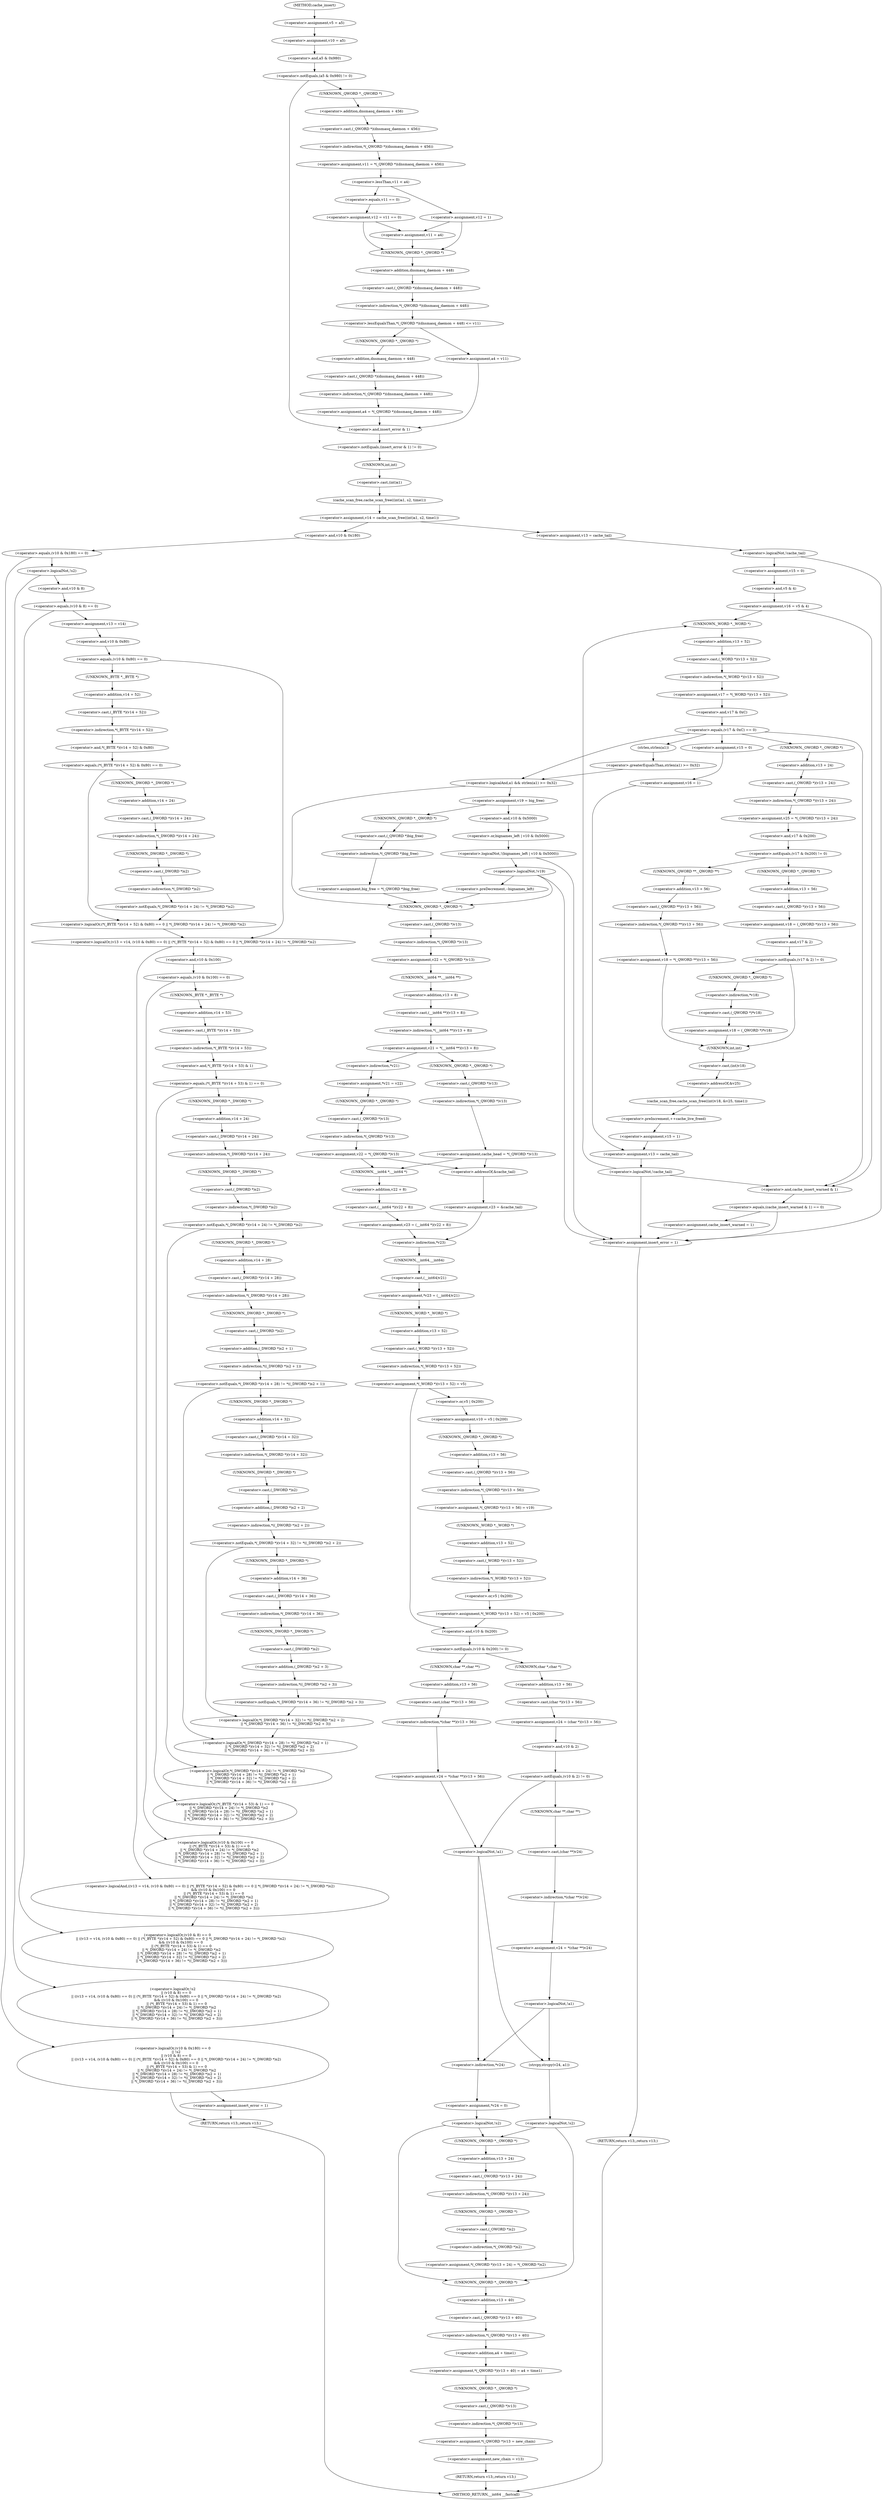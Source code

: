 digraph cache_insert {  
"1000140" [label = "(<operator>.assignment,v5 = a5)" ]
"1000143" [label = "(<operator>.assignment,v10 = a5)" ]
"1000147" [label = "(<operator>.notEquals,(a5 & 0x980) != 0)" ]
"1000148" [label = "(<operator>.and,a5 & 0x980)" ]
"1000153" [label = "(<operator>.assignment,v11 = *(_QWORD *)(dnsmasq_daemon + 456))" ]
"1000155" [label = "(<operator>.indirection,*(_QWORD *)(dnsmasq_daemon + 456))" ]
"1000156" [label = "(<operator>.cast,(_QWORD *)(dnsmasq_daemon + 456))" ]
"1000157" [label = "(UNKNOWN,_QWORD *,_QWORD *)" ]
"1000158" [label = "(<operator>.addition,dnsmasq_daemon + 456)" ]
"1000162" [label = "(<operator>.lessThan,v11 < a4)" ]
"1000165" [label = "(<operator>.assignment,v12 = v11 == 0)" ]
"1000167" [label = "(<operator>.equals,v11 == 0)" ]
"1000171" [label = "(<operator>.assignment,v12 = 1)" ]
"1000176" [label = "(<operator>.assignment,v11 = a4)" ]
"1000180" [label = "(<operator>.lessEqualsThan,*(_QWORD *)(dnsmasq_daemon + 448) <= v11)" ]
"1000181" [label = "(<operator>.indirection,*(_QWORD *)(dnsmasq_daemon + 448))" ]
"1000182" [label = "(<operator>.cast,(_QWORD *)(dnsmasq_daemon + 448))" ]
"1000183" [label = "(UNKNOWN,_QWORD *,_QWORD *)" ]
"1000184" [label = "(<operator>.addition,dnsmasq_daemon + 448)" ]
"1000188" [label = "(<operator>.assignment,a4 = v11)" ]
"1000192" [label = "(<operator>.assignment,a4 = *(_QWORD *)(dnsmasq_daemon + 448))" ]
"1000194" [label = "(<operator>.indirection,*(_QWORD *)(dnsmasq_daemon + 448))" ]
"1000195" [label = "(<operator>.cast,(_QWORD *)(dnsmasq_daemon + 448))" ]
"1000196" [label = "(UNKNOWN,_QWORD *,_QWORD *)" ]
"1000197" [label = "(<operator>.addition,dnsmasq_daemon + 448)" ]
"1000201" [label = "(<operator>.notEquals,(insert_error & 1) != 0)" ]
"1000202" [label = "(<operator>.and,insert_error & 1)" ]
"1000207" [label = "(<operator>.assignment,v14 = cache_scan_free((int)a1, s2, time1))" ]
"1000209" [label = "(cache_scan_free,cache_scan_free((int)a1, s2, time1))" ]
"1000210" [label = "(<operator>.cast,(int)a1)" ]
"1000211" [label = "(UNKNOWN,int,int)" ]
"1000219" [label = "(<operator>.logicalOr,(v10 & 0x180) == 0\n      || !s2\n      || (v10 & 8) == 0\n      || ((v13 = v14, (v10 & 0x80) == 0) || (*(_BYTE *)(v14 + 52) & 0x80) == 0 || *(_DWORD *)(v14 + 24) != *(_DWORD *)s2)\n      && ((v10 & 0x100) == 0\n       || (*(_BYTE *)(v14 + 53) & 1) == 0\n       || *(_DWORD *)(v14 + 24) != *(_DWORD *)s2\n       || *(_DWORD *)(v14 + 28) != *((_DWORD *)s2 + 1)\n       || *(_DWORD *)(v14 + 32) != *((_DWORD *)s2 + 2)\n       || *(_DWORD *)(v14 + 36) != *((_DWORD *)s2 + 3)))" ]
"1000220" [label = "(<operator>.equals,(v10 & 0x180) == 0)" ]
"1000221" [label = "(<operator>.and,v10 & 0x180)" ]
"1000225" [label = "(<operator>.logicalOr,!s2\n      || (v10 & 8) == 0\n      || ((v13 = v14, (v10 & 0x80) == 0) || (*(_BYTE *)(v14 + 52) & 0x80) == 0 || *(_DWORD *)(v14 + 24) != *(_DWORD *)s2)\n      && ((v10 & 0x100) == 0\n       || (*(_BYTE *)(v14 + 53) & 1) == 0\n       || *(_DWORD *)(v14 + 24) != *(_DWORD *)s2\n       || *(_DWORD *)(v14 + 28) != *((_DWORD *)s2 + 1)\n       || *(_DWORD *)(v14 + 32) != *((_DWORD *)s2 + 2)\n       || *(_DWORD *)(v14 + 36) != *((_DWORD *)s2 + 3)))" ]
"1000226" [label = "(<operator>.logicalNot,!s2)" ]
"1000228" [label = "(<operator>.logicalOr,(v10 & 8) == 0\n      || ((v13 = v14, (v10 & 0x80) == 0) || (*(_BYTE *)(v14 + 52) & 0x80) == 0 || *(_DWORD *)(v14 + 24) != *(_DWORD *)s2)\n      && ((v10 & 0x100) == 0\n       || (*(_BYTE *)(v14 + 53) & 1) == 0\n       || *(_DWORD *)(v14 + 24) != *(_DWORD *)s2\n       || *(_DWORD *)(v14 + 28) != *((_DWORD *)s2 + 1)\n       || *(_DWORD *)(v14 + 32) != *((_DWORD *)s2 + 2)\n       || *(_DWORD *)(v14 + 36) != *((_DWORD *)s2 + 3)))" ]
"1000229" [label = "(<operator>.equals,(v10 & 8) == 0)" ]
"1000230" [label = "(<operator>.and,v10 & 8)" ]
"1000234" [label = "(<operator>.logicalAnd,((v13 = v14, (v10 & 0x80) == 0) || (*(_BYTE *)(v14 + 52) & 0x80) == 0 || *(_DWORD *)(v14 + 24) != *(_DWORD *)s2)\n      && ((v10 & 0x100) == 0\n       || (*(_BYTE *)(v14 + 53) & 1) == 0\n       || *(_DWORD *)(v14 + 24) != *(_DWORD *)s2\n       || *(_DWORD *)(v14 + 28) != *((_DWORD *)s2 + 1)\n       || *(_DWORD *)(v14 + 32) != *((_DWORD *)s2 + 2)\n       || *(_DWORD *)(v14 + 36) != *((_DWORD *)s2 + 3)))" ]
"1000235" [label = "(<operator>.logicalOr,(v13 = v14, (v10 & 0x80) == 0) || (*(_BYTE *)(v14 + 52) & 0x80) == 0 || *(_DWORD *)(v14 + 24) != *(_DWORD *)s2)" ]
"1000237" [label = "(<operator>.assignment,v13 = v14)" ]
"1000240" [label = "(<operator>.equals,(v10 & 0x80) == 0)" ]
"1000241" [label = "(<operator>.and,v10 & 0x80)" ]
"1000245" [label = "(<operator>.logicalOr,(*(_BYTE *)(v14 + 52) & 0x80) == 0 || *(_DWORD *)(v14 + 24) != *(_DWORD *)s2)" ]
"1000246" [label = "(<operator>.equals,(*(_BYTE *)(v14 + 52) & 0x80) == 0)" ]
"1000247" [label = "(<operator>.and,*(_BYTE *)(v14 + 52) & 0x80)" ]
"1000248" [label = "(<operator>.indirection,*(_BYTE *)(v14 + 52))" ]
"1000249" [label = "(<operator>.cast,(_BYTE *)(v14 + 52))" ]
"1000250" [label = "(UNKNOWN,_BYTE *,_BYTE *)" ]
"1000251" [label = "(<operator>.addition,v14 + 52)" ]
"1000256" [label = "(<operator>.notEquals,*(_DWORD *)(v14 + 24) != *(_DWORD *)s2)" ]
"1000257" [label = "(<operator>.indirection,*(_DWORD *)(v14 + 24))" ]
"1000258" [label = "(<operator>.cast,(_DWORD *)(v14 + 24))" ]
"1000259" [label = "(UNKNOWN,_DWORD *,_DWORD *)" ]
"1000260" [label = "(<operator>.addition,v14 + 24)" ]
"1000263" [label = "(<operator>.indirection,*(_DWORD *)s2)" ]
"1000264" [label = "(<operator>.cast,(_DWORD *)s2)" ]
"1000265" [label = "(UNKNOWN,_DWORD *,_DWORD *)" ]
"1000267" [label = "(<operator>.logicalOr,(v10 & 0x100) == 0\n       || (*(_BYTE *)(v14 + 53) & 1) == 0\n       || *(_DWORD *)(v14 + 24) != *(_DWORD *)s2\n       || *(_DWORD *)(v14 + 28) != *((_DWORD *)s2 + 1)\n       || *(_DWORD *)(v14 + 32) != *((_DWORD *)s2 + 2)\n       || *(_DWORD *)(v14 + 36) != *((_DWORD *)s2 + 3))" ]
"1000268" [label = "(<operator>.equals,(v10 & 0x100) == 0)" ]
"1000269" [label = "(<operator>.and,v10 & 0x100)" ]
"1000273" [label = "(<operator>.logicalOr,(*(_BYTE *)(v14 + 53) & 1) == 0\n       || *(_DWORD *)(v14 + 24) != *(_DWORD *)s2\n       || *(_DWORD *)(v14 + 28) != *((_DWORD *)s2 + 1)\n       || *(_DWORD *)(v14 + 32) != *((_DWORD *)s2 + 2)\n       || *(_DWORD *)(v14 + 36) != *((_DWORD *)s2 + 3))" ]
"1000274" [label = "(<operator>.equals,(*(_BYTE *)(v14 + 53) & 1) == 0)" ]
"1000275" [label = "(<operator>.and,*(_BYTE *)(v14 + 53) & 1)" ]
"1000276" [label = "(<operator>.indirection,*(_BYTE *)(v14 + 53))" ]
"1000277" [label = "(<operator>.cast,(_BYTE *)(v14 + 53))" ]
"1000278" [label = "(UNKNOWN,_BYTE *,_BYTE *)" ]
"1000279" [label = "(<operator>.addition,v14 + 53)" ]
"1000284" [label = "(<operator>.logicalOr,*(_DWORD *)(v14 + 24) != *(_DWORD *)s2\n       || *(_DWORD *)(v14 + 28) != *((_DWORD *)s2 + 1)\n       || *(_DWORD *)(v14 + 32) != *((_DWORD *)s2 + 2)\n       || *(_DWORD *)(v14 + 36) != *((_DWORD *)s2 + 3))" ]
"1000285" [label = "(<operator>.notEquals,*(_DWORD *)(v14 + 24) != *(_DWORD *)s2)" ]
"1000286" [label = "(<operator>.indirection,*(_DWORD *)(v14 + 24))" ]
"1000287" [label = "(<operator>.cast,(_DWORD *)(v14 + 24))" ]
"1000288" [label = "(UNKNOWN,_DWORD *,_DWORD *)" ]
"1000289" [label = "(<operator>.addition,v14 + 24)" ]
"1000292" [label = "(<operator>.indirection,*(_DWORD *)s2)" ]
"1000293" [label = "(<operator>.cast,(_DWORD *)s2)" ]
"1000294" [label = "(UNKNOWN,_DWORD *,_DWORD *)" ]
"1000296" [label = "(<operator>.logicalOr,*(_DWORD *)(v14 + 28) != *((_DWORD *)s2 + 1)\n       || *(_DWORD *)(v14 + 32) != *((_DWORD *)s2 + 2)\n       || *(_DWORD *)(v14 + 36) != *((_DWORD *)s2 + 3))" ]
"1000297" [label = "(<operator>.notEquals,*(_DWORD *)(v14 + 28) != *((_DWORD *)s2 + 1))" ]
"1000298" [label = "(<operator>.indirection,*(_DWORD *)(v14 + 28))" ]
"1000299" [label = "(<operator>.cast,(_DWORD *)(v14 + 28))" ]
"1000300" [label = "(UNKNOWN,_DWORD *,_DWORD *)" ]
"1000301" [label = "(<operator>.addition,v14 + 28)" ]
"1000304" [label = "(<operator>.indirection,*((_DWORD *)s2 + 1))" ]
"1000305" [label = "(<operator>.addition,(_DWORD *)s2 + 1)" ]
"1000306" [label = "(<operator>.cast,(_DWORD *)s2)" ]
"1000307" [label = "(UNKNOWN,_DWORD *,_DWORD *)" ]
"1000310" [label = "(<operator>.logicalOr,*(_DWORD *)(v14 + 32) != *((_DWORD *)s2 + 2)\n       || *(_DWORD *)(v14 + 36) != *((_DWORD *)s2 + 3))" ]
"1000311" [label = "(<operator>.notEquals,*(_DWORD *)(v14 + 32) != *((_DWORD *)s2 + 2))" ]
"1000312" [label = "(<operator>.indirection,*(_DWORD *)(v14 + 32))" ]
"1000313" [label = "(<operator>.cast,(_DWORD *)(v14 + 32))" ]
"1000314" [label = "(UNKNOWN,_DWORD *,_DWORD *)" ]
"1000315" [label = "(<operator>.addition,v14 + 32)" ]
"1000318" [label = "(<operator>.indirection,*((_DWORD *)s2 + 2))" ]
"1000319" [label = "(<operator>.addition,(_DWORD *)s2 + 2)" ]
"1000320" [label = "(<operator>.cast,(_DWORD *)s2)" ]
"1000321" [label = "(UNKNOWN,_DWORD *,_DWORD *)" ]
"1000324" [label = "(<operator>.notEquals,*(_DWORD *)(v14 + 36) != *((_DWORD *)s2 + 3))" ]
"1000325" [label = "(<operator>.indirection,*(_DWORD *)(v14 + 36))" ]
"1000326" [label = "(<operator>.cast,(_DWORD *)(v14 + 36))" ]
"1000327" [label = "(UNKNOWN,_DWORD *,_DWORD *)" ]
"1000328" [label = "(<operator>.addition,v14 + 36)" ]
"1000331" [label = "(<operator>.indirection,*((_DWORD *)s2 + 3))" ]
"1000332" [label = "(<operator>.addition,(_DWORD *)s2 + 3)" ]
"1000333" [label = "(<operator>.cast,(_DWORD *)s2)" ]
"1000334" [label = "(UNKNOWN,_DWORD *,_DWORD *)" ]
"1000339" [label = "(<operator>.assignment,insert_error = 1)" ]
"1000342" [label = "(RETURN,return v13;,return v13;)" ]
"1000344" [label = "(<operator>.assignment,v13 = cache_tail)" ]
"1000348" [label = "(<operator>.logicalNot,!cache_tail)" ]
"1000351" [label = "(<operator>.assignment,v15 = 0)" ]
"1000354" [label = "(<operator>.assignment,v16 = v5 & 4)" ]
"1000356" [label = "(<operator>.and,v5 & 4)" ]
"1000362" [label = "(<operator>.assignment,v17 = *(_WORD *)(v13 + 52))" ]
"1000364" [label = "(<operator>.indirection,*(_WORD *)(v13 + 52))" ]
"1000365" [label = "(<operator>.cast,(_WORD *)(v13 + 52))" ]
"1000366" [label = "(UNKNOWN,_WORD *,_WORD *)" ]
"1000367" [label = "(<operator>.addition,v13 + 52)" ]
"1000371" [label = "(<operator>.equals,(v17 & 0xC) == 0)" ]
"1000372" [label = "(<operator>.and,v17 & 0xC)" ]
"1000378" [label = "(<operator>.logicalAnd,a1 && strlen(a1) >= 0x32)" ]
"1000380" [label = "(<operator>.greaterEqualsThan,strlen(a1) >= 0x32)" ]
"1000381" [label = "(strlen,strlen(a1))" ]
"1000385" [label = "(<operator>.assignment,v19 = big_free)" ]
"1000391" [label = "(<operator>.assignment,big_free = *(_QWORD *)big_free)" ]
"1000393" [label = "(<operator>.indirection,*(_QWORD *)big_free)" ]
"1000394" [label = "(<operator>.cast,(_QWORD *)big_free)" ]
"1000395" [label = "(UNKNOWN,_QWORD *,_QWORD *)" ]
"1000400" [label = "(<operator>.logicalNot,!(bignames_left | v10 & 0x5000))" ]
"1000401" [label = "(<operator>.or,bignames_left | v10 & 0x5000)" ]
"1000403" [label = "(<operator>.and,v10 & 0x5000)" ]
"1000408" [label = "(<operator>.logicalNot,!v19)" ]
"1000413" [label = "(<operator>.preDecrement,--bignames_left)" ]
"1000418" [label = "(<operator>.assignment,v22 = *(_QWORD *)v13)" ]
"1000420" [label = "(<operator>.indirection,*(_QWORD *)v13)" ]
"1000421" [label = "(<operator>.cast,(_QWORD *)v13)" ]
"1000422" [label = "(UNKNOWN,_QWORD *,_QWORD *)" ]
"1000424" [label = "(<operator>.assignment,v21 = *(__int64 **)(v13 + 8))" ]
"1000426" [label = "(<operator>.indirection,*(__int64 **)(v13 + 8))" ]
"1000427" [label = "(<operator>.cast,(__int64 **)(v13 + 8))" ]
"1000428" [label = "(UNKNOWN,__int64 **,__int64 **)" ]
"1000429" [label = "(<operator>.addition,v13 + 8)" ]
"1000435" [label = "(<operator>.assignment,*v21 = v22)" ]
"1000436" [label = "(<operator>.indirection,*v21)" ]
"1000439" [label = "(<operator>.assignment,v22 = *(_QWORD *)v13)" ]
"1000441" [label = "(<operator>.indirection,*(_QWORD *)v13)" ]
"1000442" [label = "(<operator>.cast,(_QWORD *)v13)" ]
"1000443" [label = "(UNKNOWN,_QWORD *,_QWORD *)" ]
"1000447" [label = "(<operator>.assignment,cache_head = *(_QWORD *)v13)" ]
"1000449" [label = "(<operator>.indirection,*(_QWORD *)v13)" ]
"1000450" [label = "(<operator>.cast,(_QWORD *)v13)" ]
"1000451" [label = "(UNKNOWN,_QWORD *,_QWORD *)" ]
"1000455" [label = "(<operator>.assignment,v23 = (__int64 *)(v22 + 8))" ]
"1000457" [label = "(<operator>.cast,(__int64 *)(v22 + 8))" ]
"1000458" [label = "(UNKNOWN,__int64 *,__int64 *)" ]
"1000459" [label = "(<operator>.addition,v22 + 8)" ]
"1000463" [label = "(<operator>.assignment,v23 = &cache_tail)" ]
"1000465" [label = "(<operator>.addressOf,&cache_tail)" ]
"1000467" [label = "(<operator>.assignment,*v23 = (__int64)v21)" ]
"1000468" [label = "(<operator>.indirection,*v23)" ]
"1000470" [label = "(<operator>.cast,(__int64)v21)" ]
"1000471" [label = "(UNKNOWN,__int64,__int64)" ]
"1000473" [label = "(<operator>.assignment,*(_WORD *)(v13 + 52) = v5)" ]
"1000474" [label = "(<operator>.indirection,*(_WORD *)(v13 + 52))" ]
"1000475" [label = "(<operator>.cast,(_WORD *)(v13 + 52))" ]
"1000476" [label = "(UNKNOWN,_WORD *,_WORD *)" ]
"1000477" [label = "(<operator>.addition,v13 + 52)" ]
"1000484" [label = "(<operator>.assignment,v10 = v5 | 0x200)" ]
"1000486" [label = "(<operator>.or,v5 | 0x200)" ]
"1000489" [label = "(<operator>.assignment,*(_QWORD *)(v13 + 56) = v19)" ]
"1000490" [label = "(<operator>.indirection,*(_QWORD *)(v13 + 56))" ]
"1000491" [label = "(<operator>.cast,(_QWORD *)(v13 + 56))" ]
"1000492" [label = "(UNKNOWN,_QWORD *,_QWORD *)" ]
"1000493" [label = "(<operator>.addition,v13 + 56)" ]
"1000497" [label = "(<operator>.assignment,*(_WORD *)(v13 + 52) = v5 | 0x200)" ]
"1000498" [label = "(<operator>.indirection,*(_WORD *)(v13 + 52))" ]
"1000499" [label = "(<operator>.cast,(_WORD *)(v13 + 52))" ]
"1000500" [label = "(UNKNOWN,_WORD *,_WORD *)" ]
"1000501" [label = "(<operator>.addition,v13 + 52)" ]
"1000504" [label = "(<operator>.or,v5 | 0x200)" ]
"1000508" [label = "(<operator>.notEquals,(v10 & 0x200) != 0)" ]
"1000509" [label = "(<operator>.and,v10 & 0x200)" ]
"1000514" [label = "(<operator>.assignment,v24 = *(char **)(v13 + 56))" ]
"1000516" [label = "(<operator>.indirection,*(char **)(v13 + 56))" ]
"1000517" [label = "(<operator>.cast,(char **)(v13 + 56))" ]
"1000518" [label = "(UNKNOWN,char **,char **)" ]
"1000519" [label = "(<operator>.addition,v13 + 56)" ]
"1000524" [label = "(<operator>.assignment,v24 = (char *)(v13 + 56))" ]
"1000526" [label = "(<operator>.cast,(char *)(v13 + 56))" ]
"1000527" [label = "(UNKNOWN,char *,char *)" ]
"1000528" [label = "(<operator>.addition,v13 + 56)" ]
"1000532" [label = "(<operator>.notEquals,(v10 & 2) != 0)" ]
"1000533" [label = "(<operator>.and,v10 & 2)" ]
"1000538" [label = "(<operator>.assignment,v24 = *(char **)v24)" ]
"1000540" [label = "(<operator>.indirection,*(char **)v24)" ]
"1000541" [label = "(<operator>.cast,(char **)v24)" ]
"1000542" [label = "(UNKNOWN,char **,char **)" ]
"1000545" [label = "(<operator>.logicalNot,!a1)" ]
"1000549" [label = "(<operator>.assignment,*v24 = 0)" ]
"1000550" [label = "(<operator>.indirection,*v24)" ]
"1000554" [label = "(<operator>.logicalNot,!s2)" ]
"1000558" [label = "(<operator>.assignment,*(_QWORD *)(v13 + 40) = a4 + time1)" ]
"1000559" [label = "(<operator>.indirection,*(_QWORD *)(v13 + 40))" ]
"1000560" [label = "(<operator>.cast,(_QWORD *)(v13 + 40))" ]
"1000561" [label = "(UNKNOWN,_QWORD *,_QWORD *)" ]
"1000562" [label = "(<operator>.addition,v13 + 40)" ]
"1000565" [label = "(<operator>.addition,a4 + time1)" ]
"1000568" [label = "(<operator>.assignment,*(_QWORD *)v13 = new_chain)" ]
"1000569" [label = "(<operator>.indirection,*(_QWORD *)v13)" ]
"1000570" [label = "(<operator>.cast,(_QWORD *)v13)" ]
"1000571" [label = "(UNKNOWN,_QWORD *,_QWORD *)" ]
"1000574" [label = "(<operator>.assignment,new_chain = v13)" ]
"1000577" [label = "(RETURN,return v13;,return v13;)" ]
"1000580" [label = "(<operator>.assignment,*(_OWORD *)(v13 + 24) = *(_OWORD *)s2)" ]
"1000581" [label = "(<operator>.indirection,*(_OWORD *)(v13 + 24))" ]
"1000582" [label = "(<operator>.cast,(_OWORD *)(v13 + 24))" ]
"1000583" [label = "(UNKNOWN,_OWORD *,_OWORD *)" ]
"1000584" [label = "(<operator>.addition,v13 + 24)" ]
"1000587" [label = "(<operator>.indirection,*(_OWORD *)s2)" ]
"1000588" [label = "(<operator>.cast,(_OWORD *)s2)" ]
"1000589" [label = "(UNKNOWN,_OWORD *,_OWORD *)" ]
"1000593" [label = "(strcpy,strcpy(v24, a1))" ]
"1000597" [label = "(<operator>.logicalNot,!s2)" ]
"1000602" [label = "(<operator>.logicalNot,!a1)" ]
"1000612" [label = "(<operator>.assignment,v25 = *(_OWORD *)(v13 + 24))" ]
"1000614" [label = "(<operator>.indirection,*(_OWORD *)(v13 + 24))" ]
"1000615" [label = "(<operator>.cast,(_OWORD *)(v13 + 24))" ]
"1000616" [label = "(UNKNOWN,_OWORD *,_OWORD *)" ]
"1000617" [label = "(<operator>.addition,v13 + 24)" ]
"1000621" [label = "(<operator>.notEquals,(v17 & 0x200) != 0)" ]
"1000622" [label = "(<operator>.and,v17 & 0x200)" ]
"1000627" [label = "(<operator>.assignment,v18 = *(_QWORD **)(v13 + 56))" ]
"1000629" [label = "(<operator>.indirection,*(_QWORD **)(v13 + 56))" ]
"1000630" [label = "(<operator>.cast,(_QWORD **)(v13 + 56))" ]
"1000631" [label = "(UNKNOWN,_QWORD **,_QWORD **)" ]
"1000632" [label = "(<operator>.addition,v13 + 56)" ]
"1000637" [label = "(<operator>.assignment,v18 = (_QWORD *)(v13 + 56))" ]
"1000639" [label = "(<operator>.cast,(_QWORD *)(v13 + 56))" ]
"1000640" [label = "(UNKNOWN,_QWORD *,_QWORD *)" ]
"1000641" [label = "(<operator>.addition,v13 + 56)" ]
"1000645" [label = "(<operator>.notEquals,(v17 & 2) != 0)" ]
"1000646" [label = "(<operator>.and,v17 & 2)" ]
"1000650" [label = "(<operator>.assignment,v18 = (_QWORD *)*v18)" ]
"1000652" [label = "(<operator>.cast,(_QWORD *)*v18)" ]
"1000653" [label = "(UNKNOWN,_QWORD *,_QWORD *)" ]
"1000654" [label = "(<operator>.indirection,*v18)" ]
"1000656" [label = "(cache_scan_free,cache_scan_free((int)v18, &v25, time1))" ]
"1000657" [label = "(<operator>.cast,(int)v18)" ]
"1000658" [label = "(UNKNOWN,int,int)" ]
"1000660" [label = "(<operator>.addressOf,&v25)" ]
"1000663" [label = "(<operator>.preIncrement,++cache_live_freed)" ]
"1000665" [label = "(<operator>.assignment,v15 = 1)" ]
"1000670" [label = "(<operator>.assignment,v15 = 0)" ]
"1000673" [label = "(<operator>.assignment,v16 = 1)" ]
"1000676" [label = "(<operator>.assignment,v13 = cache_tail)" ]
"1000680" [label = "(<operator>.logicalNot,!cache_tail)" ]
"1000684" [label = "(<operator>.equals,(cache_insert_warned & 1) == 0)" ]
"1000685" [label = "(<operator>.and,cache_insert_warned & 1)" ]
"1000690" [label = "(<operator>.assignment,cache_insert_warned = 1)" ]
"1000695" [label = "(<operator>.assignment,insert_error = 1)" ]
"1000698" [label = "(RETURN,return v13;,return v13;)" ]
"1000117" [label = "(METHOD,cache_insert)" ]
"1000700" [label = "(METHOD_RETURN,__int64 __fastcall)" ]
  "1000140" -> "1000143" 
  "1000143" -> "1000148" 
  "1000147" -> "1000157" 
  "1000147" -> "1000202" 
  "1000148" -> "1000147" 
  "1000153" -> "1000162" 
  "1000155" -> "1000153" 
  "1000156" -> "1000155" 
  "1000157" -> "1000158" 
  "1000158" -> "1000156" 
  "1000162" -> "1000167" 
  "1000162" -> "1000171" 
  "1000165" -> "1000183" 
  "1000165" -> "1000176" 
  "1000167" -> "1000165" 
  "1000171" -> "1000183" 
  "1000171" -> "1000176" 
  "1000176" -> "1000183" 
  "1000180" -> "1000188" 
  "1000180" -> "1000196" 
  "1000181" -> "1000180" 
  "1000182" -> "1000181" 
  "1000183" -> "1000184" 
  "1000184" -> "1000182" 
  "1000188" -> "1000202" 
  "1000192" -> "1000202" 
  "1000194" -> "1000192" 
  "1000195" -> "1000194" 
  "1000196" -> "1000197" 
  "1000197" -> "1000195" 
  "1000201" -> "1000211" 
  "1000202" -> "1000201" 
  "1000207" -> "1000221" 
  "1000207" -> "1000344" 
  "1000209" -> "1000207" 
  "1000210" -> "1000209" 
  "1000211" -> "1000210" 
  "1000219" -> "1000339" 
  "1000219" -> "1000342" 
  "1000220" -> "1000219" 
  "1000220" -> "1000226" 
  "1000221" -> "1000220" 
  "1000225" -> "1000219" 
  "1000226" -> "1000225" 
  "1000226" -> "1000230" 
  "1000228" -> "1000225" 
  "1000229" -> "1000228" 
  "1000229" -> "1000237" 
  "1000230" -> "1000229" 
  "1000234" -> "1000228" 
  "1000235" -> "1000234" 
  "1000235" -> "1000269" 
  "1000237" -> "1000241" 
  "1000240" -> "1000250" 
  "1000240" -> "1000235" 
  "1000241" -> "1000240" 
  "1000245" -> "1000235" 
  "1000246" -> "1000259" 
  "1000246" -> "1000245" 
  "1000247" -> "1000246" 
  "1000248" -> "1000247" 
  "1000249" -> "1000248" 
  "1000250" -> "1000251" 
  "1000251" -> "1000249" 
  "1000256" -> "1000245" 
  "1000257" -> "1000265" 
  "1000258" -> "1000257" 
  "1000259" -> "1000260" 
  "1000260" -> "1000258" 
  "1000263" -> "1000256" 
  "1000264" -> "1000263" 
  "1000265" -> "1000264" 
  "1000267" -> "1000234" 
  "1000268" -> "1000278" 
  "1000268" -> "1000267" 
  "1000269" -> "1000268" 
  "1000273" -> "1000267" 
  "1000274" -> "1000288" 
  "1000274" -> "1000273" 
  "1000275" -> "1000274" 
  "1000276" -> "1000275" 
  "1000277" -> "1000276" 
  "1000278" -> "1000279" 
  "1000279" -> "1000277" 
  "1000284" -> "1000273" 
  "1000285" -> "1000300" 
  "1000285" -> "1000284" 
  "1000286" -> "1000294" 
  "1000287" -> "1000286" 
  "1000288" -> "1000289" 
  "1000289" -> "1000287" 
  "1000292" -> "1000285" 
  "1000293" -> "1000292" 
  "1000294" -> "1000293" 
  "1000296" -> "1000284" 
  "1000297" -> "1000314" 
  "1000297" -> "1000296" 
  "1000298" -> "1000307" 
  "1000299" -> "1000298" 
  "1000300" -> "1000301" 
  "1000301" -> "1000299" 
  "1000304" -> "1000297" 
  "1000305" -> "1000304" 
  "1000306" -> "1000305" 
  "1000307" -> "1000306" 
  "1000310" -> "1000296" 
  "1000311" -> "1000327" 
  "1000311" -> "1000310" 
  "1000312" -> "1000321" 
  "1000313" -> "1000312" 
  "1000314" -> "1000315" 
  "1000315" -> "1000313" 
  "1000318" -> "1000311" 
  "1000319" -> "1000318" 
  "1000320" -> "1000319" 
  "1000321" -> "1000320" 
  "1000324" -> "1000310" 
  "1000325" -> "1000334" 
  "1000326" -> "1000325" 
  "1000327" -> "1000328" 
  "1000328" -> "1000326" 
  "1000331" -> "1000324" 
  "1000332" -> "1000331" 
  "1000333" -> "1000332" 
  "1000334" -> "1000333" 
  "1000339" -> "1000342" 
  "1000342" -> "1000700" 
  "1000344" -> "1000348" 
  "1000348" -> "1000695" 
  "1000348" -> "1000351" 
  "1000351" -> "1000356" 
  "1000354" -> "1000366" 
  "1000354" -> "1000685" 
  "1000356" -> "1000354" 
  "1000362" -> "1000372" 
  "1000364" -> "1000362" 
  "1000365" -> "1000364" 
  "1000366" -> "1000367" 
  "1000367" -> "1000365" 
  "1000371" -> "1000378" 
  "1000371" -> "1000381" 
  "1000371" -> "1000685" 
  "1000371" -> "1000616" 
  "1000371" -> "1000670" 
  "1000372" -> "1000371" 
  "1000378" -> "1000385" 
  "1000378" -> "1000422" 
  "1000380" -> "1000378" 
  "1000381" -> "1000380" 
  "1000385" -> "1000395" 
  "1000385" -> "1000403" 
  "1000391" -> "1000422" 
  "1000393" -> "1000391" 
  "1000394" -> "1000393" 
  "1000395" -> "1000394" 
  "1000400" -> "1000695" 
  "1000400" -> "1000408" 
  "1000401" -> "1000400" 
  "1000403" -> "1000401" 
  "1000408" -> "1000695" 
  "1000408" -> "1000413" 
  "1000408" -> "1000422" 
  "1000413" -> "1000422" 
  "1000418" -> "1000428" 
  "1000420" -> "1000418" 
  "1000421" -> "1000420" 
  "1000422" -> "1000421" 
  "1000424" -> "1000436" 
  "1000424" -> "1000451" 
  "1000426" -> "1000424" 
  "1000427" -> "1000426" 
  "1000428" -> "1000429" 
  "1000429" -> "1000427" 
  "1000435" -> "1000443" 
  "1000436" -> "1000435" 
  "1000439" -> "1000458" 
  "1000439" -> "1000465" 
  "1000441" -> "1000439" 
  "1000442" -> "1000441" 
  "1000443" -> "1000442" 
  "1000447" -> "1000458" 
  "1000447" -> "1000465" 
  "1000449" -> "1000447" 
  "1000450" -> "1000449" 
  "1000451" -> "1000450" 
  "1000455" -> "1000468" 
  "1000457" -> "1000455" 
  "1000458" -> "1000459" 
  "1000459" -> "1000457" 
  "1000463" -> "1000468" 
  "1000465" -> "1000463" 
  "1000467" -> "1000476" 
  "1000468" -> "1000471" 
  "1000470" -> "1000467" 
  "1000471" -> "1000470" 
  "1000473" -> "1000486" 
  "1000473" -> "1000509" 
  "1000474" -> "1000473" 
  "1000475" -> "1000474" 
  "1000476" -> "1000477" 
  "1000477" -> "1000475" 
  "1000484" -> "1000492" 
  "1000486" -> "1000484" 
  "1000489" -> "1000500" 
  "1000490" -> "1000489" 
  "1000491" -> "1000490" 
  "1000492" -> "1000493" 
  "1000493" -> "1000491" 
  "1000497" -> "1000509" 
  "1000498" -> "1000504" 
  "1000499" -> "1000498" 
  "1000500" -> "1000501" 
  "1000501" -> "1000499" 
  "1000504" -> "1000497" 
  "1000508" -> "1000518" 
  "1000508" -> "1000527" 
  "1000509" -> "1000508" 
  "1000514" -> "1000602" 
  "1000516" -> "1000514" 
  "1000517" -> "1000516" 
  "1000518" -> "1000519" 
  "1000519" -> "1000517" 
  "1000524" -> "1000533" 
  "1000526" -> "1000524" 
  "1000527" -> "1000528" 
  "1000528" -> "1000526" 
  "1000532" -> "1000542" 
  "1000532" -> "1000602" 
  "1000533" -> "1000532" 
  "1000538" -> "1000545" 
  "1000540" -> "1000538" 
  "1000541" -> "1000540" 
  "1000542" -> "1000541" 
  "1000545" -> "1000550" 
  "1000545" -> "1000593" 
  "1000549" -> "1000554" 
  "1000550" -> "1000549" 
  "1000554" -> "1000561" 
  "1000554" -> "1000583" 
  "1000558" -> "1000571" 
  "1000559" -> "1000565" 
  "1000560" -> "1000559" 
  "1000561" -> "1000562" 
  "1000562" -> "1000560" 
  "1000565" -> "1000558" 
  "1000568" -> "1000574" 
  "1000569" -> "1000568" 
  "1000570" -> "1000569" 
  "1000571" -> "1000570" 
  "1000574" -> "1000577" 
  "1000577" -> "1000700" 
  "1000580" -> "1000561" 
  "1000581" -> "1000589" 
  "1000582" -> "1000581" 
  "1000583" -> "1000584" 
  "1000584" -> "1000582" 
  "1000587" -> "1000580" 
  "1000588" -> "1000587" 
  "1000589" -> "1000588" 
  "1000593" -> "1000597" 
  "1000597" -> "1000561" 
  "1000597" -> "1000583" 
  "1000602" -> "1000550" 
  "1000602" -> "1000593" 
  "1000612" -> "1000622" 
  "1000614" -> "1000612" 
  "1000615" -> "1000614" 
  "1000616" -> "1000617" 
  "1000617" -> "1000615" 
  "1000621" -> "1000631" 
  "1000621" -> "1000640" 
  "1000622" -> "1000621" 
  "1000627" -> "1000658" 
  "1000629" -> "1000627" 
  "1000630" -> "1000629" 
  "1000631" -> "1000632" 
  "1000632" -> "1000630" 
  "1000637" -> "1000646" 
  "1000639" -> "1000637" 
  "1000640" -> "1000641" 
  "1000641" -> "1000639" 
  "1000645" -> "1000658" 
  "1000645" -> "1000653" 
  "1000646" -> "1000645" 
  "1000650" -> "1000658" 
  "1000652" -> "1000650" 
  "1000653" -> "1000654" 
  "1000654" -> "1000652" 
  "1000656" -> "1000663" 
  "1000657" -> "1000660" 
  "1000658" -> "1000657" 
  "1000660" -> "1000656" 
  "1000663" -> "1000665" 
  "1000665" -> "1000676" 
  "1000670" -> "1000673" 
  "1000673" -> "1000676" 
  "1000676" -> "1000680" 
  "1000680" -> "1000366" 
  "1000680" -> "1000685" 
  "1000680" -> "1000695" 
  "1000684" -> "1000690" 
  "1000684" -> "1000695" 
  "1000685" -> "1000684" 
  "1000690" -> "1000695" 
  "1000695" -> "1000698" 
  "1000698" -> "1000700" 
  "1000117" -> "1000140" 
}
